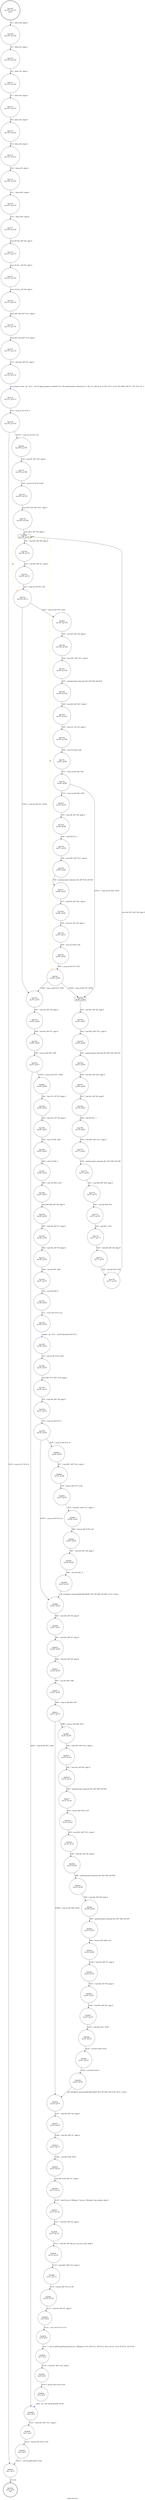 digraph ewmh_del_icon {
label="ewmh_del_icon"
22706 [label="N22706\n(rp:0, ep:0)\nexit", shape="doublecircle"]
22707 [label="N22707\n(rp:127, ep:127)\nentry", shape="doublecircle"]
22707 -> 22709 [label="%4 = alloca i64, align 8"]
22709 [label="N22709\n(rp:126, ep:126)", shape="circle"]
22709 -> 22710 [label="%5 = alloca i32, align 4"]
22710 [label="N22710\n(rp:125, ep:125)", shape="circle"]
22710 -> 22711 [label="%6 = alloca i32, align 4"]
22711 [label="N22711\n(rp:124, ep:124)", shape="circle"]
22711 -> 22712 [label="%7 = alloca i64, align 8"]
22712 [label="N22712\n(rp:123, ep:123)", shape="circle"]
22712 -> 22713 [label="%8 = alloca i64, align 8"]
22713 [label="N22713\n(rp:122, ep:122)", shape="circle"]
22713 -> 22714 [label="%9 = alloca i64, align 8"]
22714 [label="N22714\n(rp:121, ep:121)", shape="circle"]
22714 -> 22715 [label="%10 = alloca i8*, align 8"]
22715 [label="N22715\n(rp:120, ep:120)", shape="circle"]
22715 -> 22716 [label="%11 = alloca i64*, align 8"]
22716 [label="N22716\n(rp:119, ep:119)", shape="circle"]
22716 -> 22717 [label="%12 = alloca i64*, align 8"]
22717 [label="N22717\n(rp:118, ep:118)", shape="circle"]
22717 -> 22719 [label="store i64 %0, i64* %4, align 8"]
22719 [label="N22719\n(rp:117, ep:117)", shape="circle"]
22719 -> 22721 [label="store i32 %1, i32* %5, align 4"]
22721 [label="N22721\n(rp:116, ep:116)", shape="circle"]
22721 -> 22729 [label="store i32 %2, i32* %6, align 4"]
22729 [label="N22729\n(rp:115, ep:115)", shape="circle"]
22729 -> 22730 [label="store i64* null, i64** %11, align 8"]
22730 [label="N22730\n(rp:114, ep:114)", shape="circle"]
22730 -> 22731 [label="store i64* null, i64** %12, align 8"]
22731 [label="N22731\n(rp:113, ep:113)", shape="circle"]
22731 -> 22732 [label="%13 = load i64, i64* %4, align 8"]
22732 [label="N22732\n(rp:112, ep:112)", shape="circle"]
22732 -> 22733 [label="get_property_value --@-- %14 = call i32 @get_property_value(i64 %13, i8* getelementptr inbounds ([13 x i8], [13 x i8]* @.str.12.925, i32 0, i32 0), i64 10000, i64* %7, i8** %10, i32 1)", style="dashed", color="blue"]
22733 [label="N22733\n(rp:111, ep:111)", shape="circle"]
22733 -> 22734 [label="%15 = icmp slt i32 %14, 0"]
22734 [label="N22734\n(rp:110, ep:110)", shape="circle"]
22734 -> 22854 [label="[!(%15 = icmp slt i32 %14, 0)]"]
22734 -> 22852 [label="[%15 = icmp slt i32 %14, 0]"]
22737 [label="N22737\n(rp:108, ep:108)", shape="circle"]
22737 -> 22738 [label="%19 = bitcast i8* %18 to i64*"]
22738 [label="N22738\n(rp:107, ep:107)", shape="circle"]
22738 -> 22739 [label="store i64* %19, i64** %11, align 8"]
22739 [label="N22739\n(rp:106, ep:106)", shape="circle"]
22739 -> 22741 [label="store i64 0, i64* %8, align 8"]
22741 [label="N22741\n(rp:105, ep:74)", shape="box"]
22741 -> 22742 [label="%21 = load i64, i64* %8, align 8"]
22741 -> 22741 [label="@", style="dashed", color="orange"]
22741 -> 22744 [label="@", style="dashed", color="orange"]
22741 -> 22761 [label="@", style="dashed", color="orange"]
22742 [label="N22742\n(rp:104, ep:73)", shape="circle"]
22742 -> 22743 [label="%22 = load i64, i64* %7, align 8"]
22743 [label="N22743\n(rp:103, ep:72)", shape="circle"]
22743 -> 22744 [label="%23 = icmp ult i64 %21, %22"]
22744 [label="N22744\n(rp:102, ep:71)", shape="circle"]
22744 -> 22855 [label="[%23 = icmp ult i64 %21, %22]"]
22744 -> 22778 [label="[!(%23 = icmp ult i64 %21, %22)]"]
22746 [label="N22746\n(rp:100, ep:104)", shape="circle"]
22746 -> 22747 [label="%26 = load i64*, i64** %11, align 8"]
22747 [label="N22747\n(rp:99, ep:103)", shape="circle"]
22747 -> 22748 [label="%27 = getelementptr inbounds i64, i64* %26, i64 %25"]
22748 [label="N22748\n(rp:98, ep:102)", shape="circle"]
22748 -> 22749 [label="%28 = load i64, i64* %27, align 8"]
22749 [label="N22749\n(rp:97, ep:101)", shape="circle"]
22749 -> 22750 [label="%29 = load i32, i32* %5, align 4"]
22750 [label="N22750\n(rp:96, ep:100)", shape="circle"]
22750 -> 22751 [label="%30 = zext i32 %29 to i64"]
22751 [label="N22751\n(rp:95, ep:99)", shape="circle"]
22751 -> 22752 [label="%31 = icmp eq i64 %28, %30"]
22752 [label="N22752\n(rp:94, ep:98)", shape="circle"]
22752 -> 22857 [label="[%31 = icmp eq i64 %28, %30]"]
22752 -> 22763 [label="[!(%31 = icmp eq i64 %28, %30)]"]
22754 [label="N22754\n(rp:92, ep:96)", shape="circle"]
22754 -> 22755 [label="%34 = add i64 %33, 1"]
22755 [label="N22755\n(rp:91, ep:95)", shape="circle"]
22755 -> 22756 [label="%35 = load i64*, i64** %11, align 8"]
22756 [label="N22756\n(rp:90, ep:94)", shape="circle"]
22756 -> 22757 [label="%36 = getelementptr inbounds i64, i64* %35, i64 %34"]
22757 [label="N22757\n(rp:89, ep:93)", shape="circle"]
22757 -> 22758 [label="%37 = load i64, i64* %36, align 8"]
22758 [label="N22758\n(rp:88, ep:92)", shape="circle"]
22758 -> 22759 [label="%38 = load i32, i32* %6, align 4"]
22759 [label="N22759\n(rp:87, ep:91)", shape="circle"]
22759 -> 22760 [label="%39 = zext i32 %38 to i64"]
22760 [label="N22760\n(rp:86, ep:90)", shape="circle"]
22760 -> 22761 [label="%40 = icmp eq i64 %37, %39"]
22761 [label="N22761\n(rp:85, ep:89)", shape="circle"]
22761 -> 22778 [label="[%40 = icmp eq i64 %37, %39]"]
22761 -> 22763 [label="[!(%40 = icmp eq i64 %37, %39)]"]
22763 [label="N22763\n(rp:84, ep:88)", shape="box"]
22763 -> 22764 [label="%43 = load i64, i64* %8, align 8"]
22764 [label="N22764\n(rp:83, ep:87)", shape="circle"]
22764 -> 22765 [label="%44 = load i64*, i64** %11, align 8"]
22765 [label="N22765\n(rp:82, ep:86)", shape="circle"]
22765 -> 22766 [label="%45 = getelementptr inbounds i64, i64* %44, i64 %43"]
22766 [label="N22766\n(rp:81, ep:85)", shape="circle"]
22766 -> 22767 [label="%46 = load i64, i64* %45, align 8"]
22767 [label="N22767\n(rp:80, ep:84)", shape="circle"]
22767 -> 22768 [label="%47 = load i64, i64* %8, align 8"]
22768 [label="N22768\n(rp:79, ep:83)", shape="circle"]
22768 -> 22769 [label="%48 = add i64 %47, 1"]
22769 [label="N22769\n(rp:78, ep:82)", shape="circle"]
22769 -> 22770 [label="%49 = load i64*, i64** %11, align 8"]
22770 [label="N22770\n(rp:77, ep:81)", shape="circle"]
22770 -> 22771 [label="%50 = getelementptr inbounds i64, i64* %49, i64 %48"]
22771 [label="N22771\n(rp:76, ep:80)", shape="circle"]
22771 -> 22772 [label="%51 = load i64, i64* %50, align 8"]
22772 [label="N22772\n(rp:75, ep:79)", shape="circle"]
22772 -> 22773 [label="%52 = mul i64 %46, %51"]
22773 [label="N22773\n(rp:74, ep:78)", shape="circle"]
22773 -> 22774 [label="%53 = add i64 2, %52"]
22774 [label="N22774\n(rp:73, ep:77)", shape="circle"]
22774 -> 22775 [label="%54 = load i64, i64* %8, align 8"]
22775 [label="N22775\n(rp:72, ep:76)", shape="circle"]
22775 -> 22776 [label="%55 = add i64 %54, %53"]
22776 [label="N22776\n(rp:71, ep:75)", shape="circle"]
22776 -> 22741 [label="store i64 %55, i64* %8, align 8"]
22778 [label="N22778\n(rp:70, ep:70)", shape="circle"]
22778 -> 22779 [label="%57 = load i64, i64* %8, align 8"]
22779 [label="N22779\n(rp:69, ep:69)", shape="circle"]
22779 -> 22780 [label="%58 = load i64, i64* %7, align 8"]
22780 [label="N22780\n(rp:68, ep:68)", shape="circle"]
22780 -> 22781 [label="%59 = icmp eq i64 %57, %58"]
22781 [label="N22781\n(rp:67, ep:67)", shape="circle"]
22781 -> 22862 [label="[!(%59 = icmp eq i64 %57, %58)]"]
22781 -> 22848 [label="[%59 = icmp eq i64 %57, %58]"]
22784 [label="N22784\n(rp:65, ep:65)", shape="circle"]
22784 -> 22785 [label="%63 = load i32, i32* %6, align 4"]
22785 [label="N22785\n(rp:64, ep:64)", shape="circle"]
22785 -> 22786 [label="%64 = mul i32 %62, %63"]
22786 [label="N22786\n(rp:63, ep:63)", shape="circle"]
22786 -> 22787 [label="%65 = add i32 %64, 2"]
22787 [label="N22787\n(rp:62, ep:62)", shape="circle"]
22787 -> 22788 [label="%66 = zext i32 %65 to i64"]
22788 [label="N22788\n(rp:61, ep:61)", shape="circle"]
22788 -> 22789 [label="store i64 %66, i64* %9, align 8"]
22789 [label="N22789\n(rp:60, ep:60)", shape="circle"]
22789 -> 22790 [label="%67 = load i64, i64* %7, align 8"]
22790 [label="N22790\n(rp:59, ep:59)", shape="circle"]
22790 -> 22791 [label="%68 = load i64, i64* %9, align 8"]
22791 [label="N22791\n(rp:58, ep:58)", shape="circle"]
22791 -> 22792 [label="%69 = sub i64 %67, %68"]
22792 [label="N22792\n(rp:57, ep:57)", shape="circle"]
22792 -> 22793 [label="%70 = mul i64 %69, 8"]
22793 [label="N22793\n(rp:56, ep:56)", shape="circle"]
22793 -> 22794 [label="%71 = trunc i64 %70 to i32"]
22794 [label="N22794\n(rp:55, ep:55)", shape="circle"]
22794 -> 22795 [label="xmalloc --@-- %72 = call i8* @xmalloc(i32 %71)", style="dashed", color="blue"]
22795 [label="N22795\n(rp:54, ep:54)", shape="circle"]
22795 -> 22796 [label="%73 = bitcast i8* %72 to i64*"]
22796 [label="N22796\n(rp:53, ep:53)", shape="circle"]
22796 -> 22797 [label="store i64* %73, i64** %12, align 8"]
22797 [label="N22797\n(rp:52, ep:52)", shape="circle"]
22797 -> 22798 [label="%74 = load i64, i64* %8, align 8"]
22798 [label="N22798\n(rp:51, ep:51)", shape="circle"]
22798 -> 22799 [label="%75 = icmp ne i64 %74, 0"]
22799 [label="N22799\n(rp:50, ep:50)", shape="circle"]
22799 -> 22863 [label="[%75 = icmp ne i64 %74, 0]"]
22799 -> 22808 [label="[!(%75 = icmp ne i64 %74, 0)]"]
22801 [label="N22801\n(rp:48, ep:48)", shape="circle"]
22801 -> 22802 [label="%78 = bitcast i64* %77 to i8*"]
22802 [label="N22802\n(rp:47, ep:47)", shape="circle"]
22802 -> 22803 [label="%79 = load i64*, i64** %11, align 8"]
22803 [label="N22803\n(rp:46, ep:46)", shape="circle"]
22803 -> 22804 [label="%80 = bitcast i64* %79 to i8*"]
22804 [label="N22804\n(rp:45, ep:45)", shape="circle"]
22804 -> 22805 [label="%81 = load i64, i64* %8, align 8"]
22805 [label="N22805\n(rp:44, ep:44)", shape="circle"]
22805 -> 22806 [label="%82 = mul i64 %81, 8"]
22806 [label="N22806\n(rp:43, ep:43)", shape="circle"]
22806 -> 22808 [label="call void @llvm.memcpy.p0i8.p0i8.i64(i8* %78, i8* %80, i64 %82, i32 8, i1 false)"]
22808 [label="N22808\n(rp:42, ep:42)", shape="circle"]
22808 -> 22809 [label="%84 = load i64, i64* %8, align 8"]
22809 [label="N22809\n(rp:41, ep:41)", shape="circle"]
22809 -> 22810 [label="%85 = load i64, i64* %7, align 8"]
22810 [label="N22810\n(rp:40, ep:40)", shape="circle"]
22810 -> 22811 [label="%86 = load i64, i64* %9, align 8"]
22811 [label="N22811\n(rp:39, ep:39)", shape="circle"]
22811 -> 22812 [label="%87 = sub i64 %85, %86"]
22812 [label="N22812\n(rp:38, ep:38)", shape="circle"]
22812 -> 22813 [label="%88 = icmp ne i64 %84, %87"]
22813 [label="N22813\n(rp:37, ep:37)", shape="circle"]
22813 -> 22865 [label="[%88 = icmp ne i64 %84, %87]"]
22813 -> 22832 [label="[!(%88 = icmp ne i64 %84, %87)]"]
22815 [label="N22815\n(rp:35, ep:35)", shape="circle"]
22815 -> 22816 [label="%91 = load i64, i64* %8, align 8"]
22816 [label="N22816\n(rp:34, ep:34)", shape="circle"]
22816 -> 22817 [label="%92 = getelementptr inbounds i64, i64* %90, i64 %91"]
22817 [label="N22817\n(rp:33, ep:33)", shape="circle"]
22817 -> 22818 [label="%93 = bitcast i64* %92 to i8*"]
22818 [label="N22818\n(rp:32, ep:32)", shape="circle"]
22818 -> 22819 [label="%94 = load i64*, i64** %11, align 8"]
22819 [label="N22819\n(rp:31, ep:31)", shape="circle"]
22819 -> 22820 [label="%95 = load i64, i64* %8, align 8"]
22820 [label="N22820\n(rp:30, ep:30)", shape="circle"]
22820 -> 22821 [label="%96 = getelementptr inbounds i64, i64* %94, i64 %95"]
22821 [label="N22821\n(rp:29, ep:29)", shape="circle"]
22821 -> 22822 [label="%97 = load i64, i64* %9, align 8"]
22822 [label="N22822\n(rp:28, ep:28)", shape="circle"]
22822 -> 22823 [label="%98 = getelementptr inbounds i64, i64* %96, i64 %97"]
22823 [label="N22823\n(rp:27, ep:27)", shape="circle"]
22823 -> 22824 [label="%99 = bitcast i64* %98 to i8*"]
22824 [label="N22824\n(rp:26, ep:26)", shape="circle"]
22824 -> 22825 [label="%100 = load i64, i64* %7, align 8"]
22825 [label="N22825\n(rp:25, ep:25)", shape="circle"]
22825 -> 22826 [label="%101 = load i64, i64* %8, align 8"]
22826 [label="N22826\n(rp:24, ep:24)", shape="circle"]
22826 -> 22827 [label="%102 = load i64, i64* %9, align 8"]
22827 [label="N22827\n(rp:23, ep:23)", shape="circle"]
22827 -> 22828 [label="%103 = add i64 %101, %102"]
22828 [label="N22828\n(rp:22, ep:22)", shape="circle"]
22828 -> 22829 [label="%104 = sub i64 %100, %103"]
22829 [label="N22829\n(rp:21, ep:21)", shape="circle"]
22829 -> 22830 [label="%105 = mul i64 %104, 8"]
22830 [label="N22830\n(rp:20, ep:20)", shape="circle"]
22830 -> 22832 [label="call void @llvm.memcpy.p0i8.p0i8.i64(i8* %93, i8* %99, i64 %105, i32 8, i1 false)"]
22832 [label="N22832\n(rp:19, ep:19)", shape="circle"]
22832 -> 22833 [label="%107 = load i64, i64* %9, align 8"]
22833 [label="N22833\n(rp:18, ep:18)", shape="circle"]
22833 -> 22834 [label="%108 = load i64, i64* %7, align 8"]
22834 [label="N22834\n(rp:17, ep:17)", shape="circle"]
22834 -> 22835 [label="%109 = sub i64 %108, %107"]
22835 [label="N22835\n(rp:16, ep:16)", shape="circle"]
22835 -> 22836 [label="store i64 %109, i64* %7, align 8"]
22836 [label="N22836\n(rp:15, ep:15)", shape="circle"]
22836 -> 22837 [label="%110 = load %struct._XDisplay*, %struct._XDisplay** @g_display, align 8"]
22837 [label="N22837\n(rp:14, ep:14)", shape="circle"]
22837 -> 22838 [label="%111 = load i64, i64* %4, align 8"]
22838 [label="N22838\n(rp:13, ep:13)", shape="circle"]
22838 -> 22839 [label="%112 = load i64, i64* @g_net_wm_icon_atom, align 8"]
22839 [label="N22839\n(rp:12, ep:12)", shape="circle"]
22839 -> 22840 [label="%113 = load i64*, i64** %12, align 8"]
22840 [label="N22840\n(rp:11, ep:11)", shape="circle"]
22840 -> 22841 [label="%114 = bitcast i64* %113 to i8*"]
22841 [label="N22841\n(rp:10, ep:10)", shape="circle"]
22841 -> 22842 [label="%115 = load i64, i64* %7, align 8"]
22842 [label="N22842\n(rp:9, ep:9)", shape="circle"]
22842 -> 22843 [label="%116 = trunc i64 %115 to i32"]
22843 [label="N22843\n(rp:8, ep:8)", shape="circle"]
22843 -> 22844 [label="%117 = call i32 @XChangeProperty(%struct._XDisplay* %110, i64 %111, i64 %112, i64 6, i32 32, i32 0, i8* %114, i32 %116)"]
22844 [label="N22844\n(rp:7, ep:7)", shape="circle"]
22844 -> 22845 [label="%118 = load i64*, i64** %12, align 8"]
22845 [label="N22845\n(rp:6, ep:6)", shape="circle"]
22845 -> 22846 [label="%119 = bitcast i64* %118 to i8*"]
22846 [label="N22846\n(rp:5, ep:5)", shape="circle"]
22846 -> 22848 [label="xfree --@-- call void @xfree(i8* %119)", style="dashed", color="blue"]
22848 [label="N22848\n(rp:4, ep:4)", shape="circle"]
22848 -> 22849 [label="%121 = load i64*, i64** %11, align 8"]
22849 [label="N22849\n(rp:3, ep:3)", shape="circle"]
22849 -> 22850 [label="%122 = bitcast i64* %121 to i8*"]
22850 [label="N22850\n(rp:2, ep:2)", shape="circle"]
22850 -> 22852 [label="%123 = call i32 @XFree(i8* %122)"]
22852 [label="N22852\n(rp:1, ep:1)", shape="circle"]
22852 -> 22706 [label="ret void"]
22854 [label="N22854\n(rp:109, ep:109)", shape="circle"]
22854 -> 22737 [label="%18 = load i8*, i8** %10, align 8"]
22855 [label="N22855\n(rp:101, ep:105)", shape="circle"]
22855 -> 22746 [label="%25 = load i64, i64* %8, align 8"]
22857 [label="N22857\n(rp:93, ep:97)", shape="circle"]
22857 -> 22754 [label="%33 = load i64, i64* %8, align 8"]
22862 [label="N22862\n(rp:66, ep:66)", shape="circle"]
22862 -> 22784 [label="%62 = load i32, i32* %5, align 4"]
22863 [label="N22863\n(rp:49, ep:49)", shape="circle"]
22863 -> 22801 [label="%77 = load i64*, i64** %12, align 8"]
22865 [label="N22865\n(rp:36, ep:36)", shape="circle"]
22865 -> 22815 [label="%90 = load i64*, i64** %12, align 8"]
}
